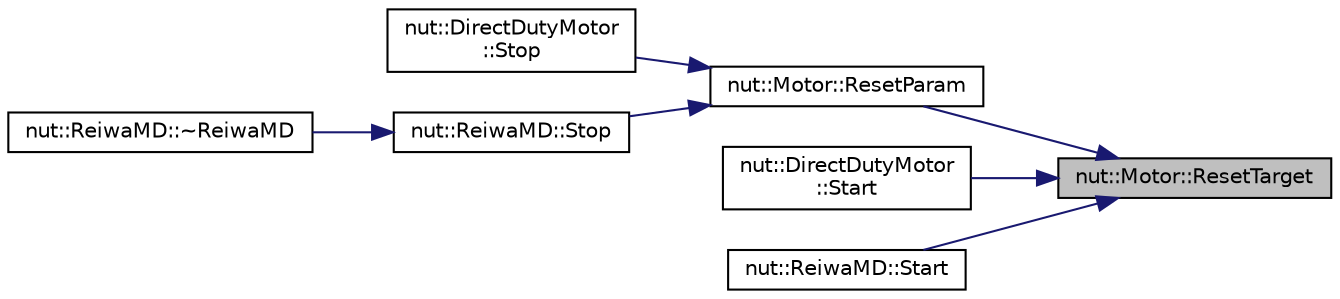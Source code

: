 digraph "nut::Motor::ResetTarget"
{
 // LATEX_PDF_SIZE
  edge [fontname="Helvetica",fontsize="10",labelfontname="Helvetica",labelfontsize="10"];
  node [fontname="Helvetica",fontsize="10",shape=record];
  rankdir="RL";
  Node1 [label="nut::Motor::ResetTarget",height=0.2,width=0.4,color="black", fillcolor="grey75", style="filled", fontcolor="black",tooltip="目標値リセット"];
  Node1 -> Node2 [dir="back",color="midnightblue",fontsize="10",style="solid",fontname="Helvetica"];
  Node2 [label="nut::Motor::ResetParam",height=0.2,width=0.4,color="black", fillcolor="white", style="filled",URL="$d5/da2/classnut_1_1_motor.html#a3ba6e0a3b25c9d3d0f1ae555acfd10fe",tooltip="パラメータ&目標値リセット"];
  Node2 -> Node3 [dir="back",color="midnightblue",fontsize="10",style="solid",fontname="Helvetica"];
  Node3 [label="nut::DirectDutyMotor\l::Stop",height=0.2,width=0.4,color="black", fillcolor="white", style="filled",URL="$db/d01/classnut_1_1_direct_duty_motor.html#a7c5f0cf4b651a30f47f04b946c45e2c2",tooltip="制御ストップ"];
  Node2 -> Node4 [dir="back",color="midnightblue",fontsize="10",style="solid",fontname="Helvetica"];
  Node4 [label="nut::ReiwaMD::Stop",height=0.2,width=0.4,color="black", fillcolor="white", style="filled",URL="$df/da1/classnut_1_1_reiwa_m_d.html#a15c344a43e782cb4cb26ccc482e774a7",tooltip="制御ストップ"];
  Node4 -> Node5 [dir="back",color="midnightblue",fontsize="10",style="solid",fontname="Helvetica"];
  Node5 [label="nut::ReiwaMD::~ReiwaMD",height=0.2,width=0.4,color="black", fillcolor="white", style="filled",URL="$df/da1/classnut_1_1_reiwa_m_d.html#a0c51e75191c62c5d694b19898104244b",tooltip="デストラクタ"];
  Node1 -> Node6 [dir="back",color="midnightblue",fontsize="10",style="solid",fontname="Helvetica"];
  Node6 [label="nut::DirectDutyMotor\l::Start",height=0.2,width=0.4,color="black", fillcolor="white", style="filled",URL="$db/d01/classnut_1_1_direct_duty_motor.html#a43f58efac3d741ac93c401fd6606a223",tooltip="制御スタート"];
  Node1 -> Node7 [dir="back",color="midnightblue",fontsize="10",style="solid",fontname="Helvetica"];
  Node7 [label="nut::ReiwaMD::Start",height=0.2,width=0.4,color="black", fillcolor="white", style="filled",URL="$df/da1/classnut_1_1_reiwa_m_d.html#a32c6b67e93487f574e606eec8a97a6e7",tooltip="制御スタート"];
}

